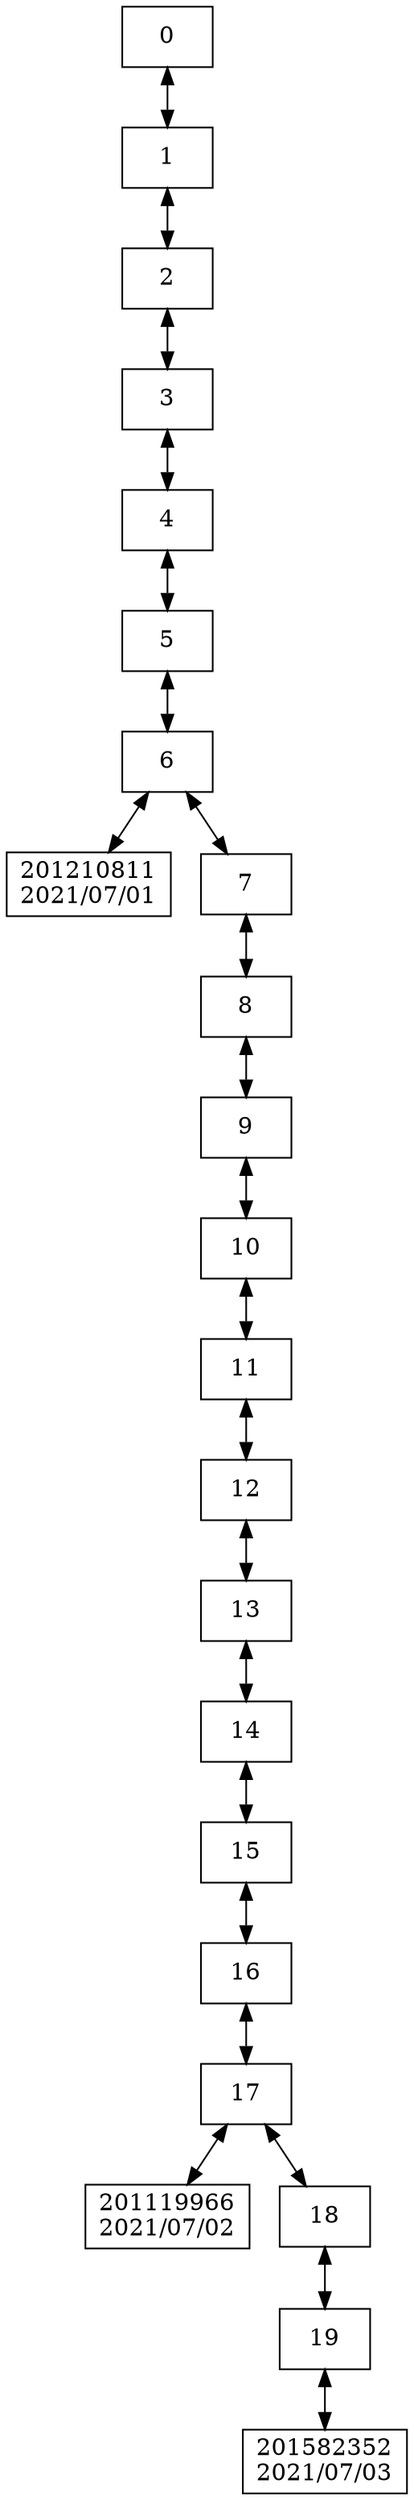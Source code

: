 digraph G{
 rankdir = TB; 
node [shape=box]; 
compound=true; 
"0"[label="0"];
"1"[label="1"];
"2"[label="2"];
"3"[label="3"];
"4"[label="4"];
"5"[label="5"];
"6"[label="6"];
"201210811"[label="201210811
2021/07/01"];
"7"[label="7"];
"8"[label="8"];
"9"[label="9"];
"10"[label="10"];
"11"[label="11"];
"12"[label="12"];
"13"[label="13"];
"14"[label="14"];
"15"[label="15"];
"16"[label="16"];
"17"[label="17"];
"201119966"[label="201119966
2021/07/02"];
"18"[label="18"];
"19"[label="19"];
"201582352"[label="201582352
2021/07/03"];
"0" -> "1"[dir="both"];
"1" -> "2"[dir="both"];
"2" -> "3"[dir="both"];
"3" -> "4"[dir="both"];
"4" -> "5"[dir="both"];
"5" -> "6"[dir="both"];
"6" -> "201210811"[dir="both"];
"6" -> "7"[dir="both"];
"7" -> "8"[dir="both"];
"8" -> "9"[dir="both"];
"9" -> "10"[dir="both"];
"10" -> "11"[dir="both"];
"11" -> "12"[dir="both"];
"12" -> "13"[dir="both"];
"13" -> "14"[dir="both"];
"14" -> "15"[dir="both"];
"15" -> "16"[dir="both"];
"16" -> "17"[dir="both"];
"17" -> "201119966"[dir="both"];
"17" -> "18"[dir="both"];
"18" -> "19"[dir="both"];
"19" -> "201582352"[dir="both"];

}


